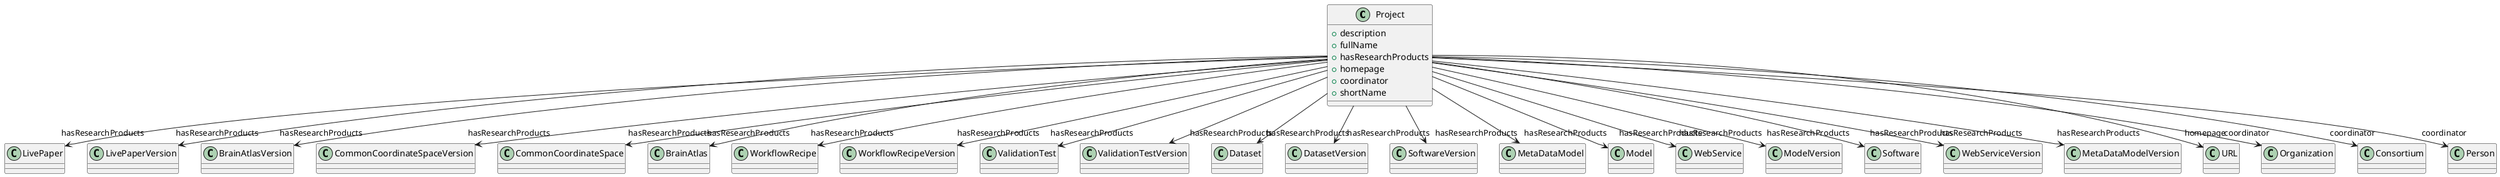 @startuml
class Project {
+description
+fullName
+hasResearchProducts
+homepage
+coordinator
+shortName

}
Project -d-> "hasResearchProducts" LivePaper
Project -d-> "hasResearchProducts" LivePaperVersion
Project -d-> "hasResearchProducts" BrainAtlasVersion
Project -d-> "hasResearchProducts" CommonCoordinateSpaceVersion
Project -d-> "hasResearchProducts" CommonCoordinateSpace
Project -d-> "hasResearchProducts" BrainAtlas
Project -d-> "hasResearchProducts" WorkflowRecipe
Project -d-> "hasResearchProducts" WorkflowRecipeVersion
Project -d-> "hasResearchProducts" ValidationTest
Project -d-> "hasResearchProducts" ValidationTestVersion
Project -d-> "hasResearchProducts" Dataset
Project -d-> "hasResearchProducts" DatasetVersion
Project -d-> "hasResearchProducts" SoftwareVersion
Project -d-> "hasResearchProducts" MetaDataModel
Project -d-> "hasResearchProducts" Model
Project -d-> "hasResearchProducts" WebService
Project -d-> "hasResearchProducts" ModelVersion
Project -d-> "hasResearchProducts" Software
Project -d-> "hasResearchProducts" WebServiceVersion
Project -d-> "hasResearchProducts" MetaDataModelVersion
Project -d-> "homepage" URL
Project -d-> "coordinator" Organization
Project -d-> "coordinator" Consortium
Project -d-> "coordinator" Person

@enduml